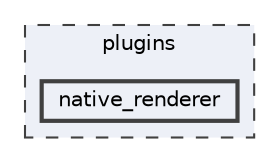 digraph "/home/friedel/devel/ILLIXR/plugins/native_renderer"
{
 // LATEX_PDF_SIZE
  bgcolor="transparent";
  edge [fontname=Helvetica,fontsize=10,labelfontname=Helvetica,labelfontsize=10];
  node [fontname=Helvetica,fontsize=10,shape=box,height=0.2,width=0.4];
  compound=true
  subgraph clusterdir_38c8d24aef3972a7f87b834274e76e31 {
    graph [ bgcolor="#edf0f7", pencolor="grey25", label="plugins", fontname=Helvetica,fontsize=10 style="filled,dashed", URL="dir_38c8d24aef3972a7f87b834274e76e31.html",tooltip=""]
  dir_b38785036a8908c9ed95832a7c0fb0da [label="native_renderer", fillcolor="#edf0f7", color="grey25", style="filled,bold", URL="dir_b38785036a8908c9ed95832a7c0fb0da.html",tooltip=""];
  }
}

